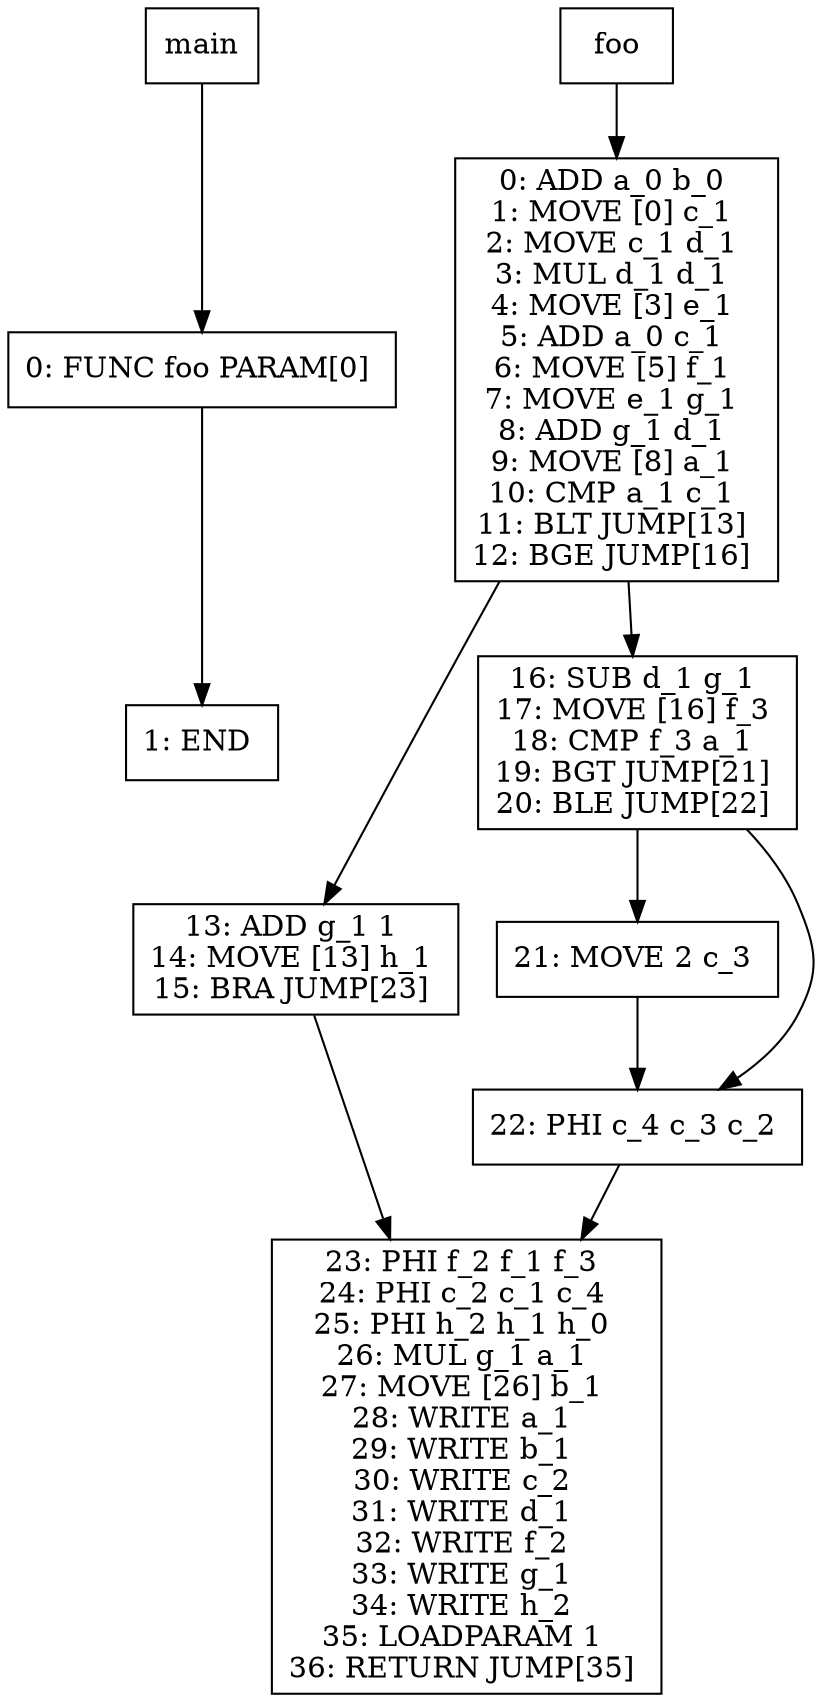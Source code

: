 digraph test018 {
node [shape=box]
1[label="main"]
1 -> 25
25[label="0: FUNC foo PARAM[0] 
"]
25 -> 26
26[label="1: END 
"]
2[label="foo"]
2 -> 4
4[label="0: ADD a_0 b_0 
1: MOVE [0] c_1 
2: MOVE c_1 d_1 
3: MUL d_1 d_1 
4: MOVE [3] e_1 
5: ADD a_0 c_1 
6: MOVE [5] f_1 
7: MOVE e_1 g_1 
8: ADD g_1 d_1 
9: MOVE [8] a_1 
10: CMP a_1 c_1 
11: BLT JUMP[13] 
12: BGE JUMP[16] 
"]
4 -> 12
12[label="13: ADD g_1 1 
14: MOVE [13] h_1 
15: BRA JUMP[23] 
"]
12 -> 11
11[label="23: PHI f_2 f_1 f_3 
24: PHI c_2 c_1 c_4 
25: PHI h_2 h_1 h_0 
26: MUL g_1 a_1 
27: MOVE [26] b_1 
28: WRITE a_1 
29: WRITE b_1 
30: WRITE c_2 
31: WRITE d_1 
32: WRITE f_2 
33: WRITE g_1 
34: WRITE h_2 
35: LOADPARAM 1 
36: RETURN JUMP[35] 
"]
4 -> 13
13[label="16: SUB d_1 g_1 
17: MOVE [16] f_3 
18: CMP f_3 a_1 
19: BGT JUMP[21] 
20: BLE JUMP[22] 
"]
13 -> 16
16[label="21: MOVE 2 c_3 
"]
16 -> 15
15[label="22: PHI c_4 c_3 c_2 
"]
15 -> 11
13 -> 15
}
